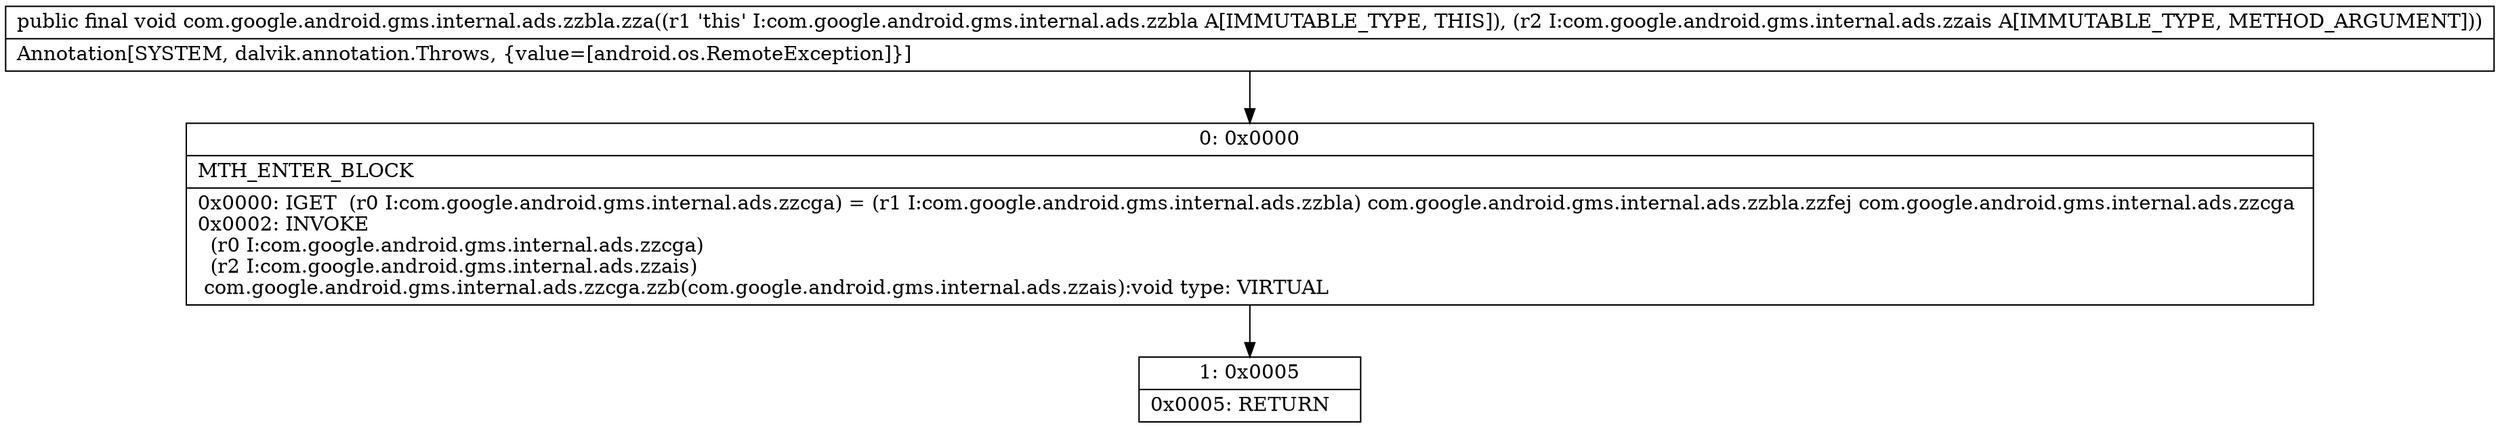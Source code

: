 digraph "CFG forcom.google.android.gms.internal.ads.zzbla.zza(Lcom\/google\/android\/gms\/internal\/ads\/zzais;)V" {
Node_0 [shape=record,label="{0\:\ 0x0000|MTH_ENTER_BLOCK\l|0x0000: IGET  (r0 I:com.google.android.gms.internal.ads.zzcga) = (r1 I:com.google.android.gms.internal.ads.zzbla) com.google.android.gms.internal.ads.zzbla.zzfej com.google.android.gms.internal.ads.zzcga \l0x0002: INVOKE  \l  (r0 I:com.google.android.gms.internal.ads.zzcga)\l  (r2 I:com.google.android.gms.internal.ads.zzais)\l com.google.android.gms.internal.ads.zzcga.zzb(com.google.android.gms.internal.ads.zzais):void type: VIRTUAL \l}"];
Node_1 [shape=record,label="{1\:\ 0x0005|0x0005: RETURN   \l}"];
MethodNode[shape=record,label="{public final void com.google.android.gms.internal.ads.zzbla.zza((r1 'this' I:com.google.android.gms.internal.ads.zzbla A[IMMUTABLE_TYPE, THIS]), (r2 I:com.google.android.gms.internal.ads.zzais A[IMMUTABLE_TYPE, METHOD_ARGUMENT]))  | Annotation[SYSTEM, dalvik.annotation.Throws, \{value=[android.os.RemoteException]\}]\l}"];
MethodNode -> Node_0;
Node_0 -> Node_1;
}

